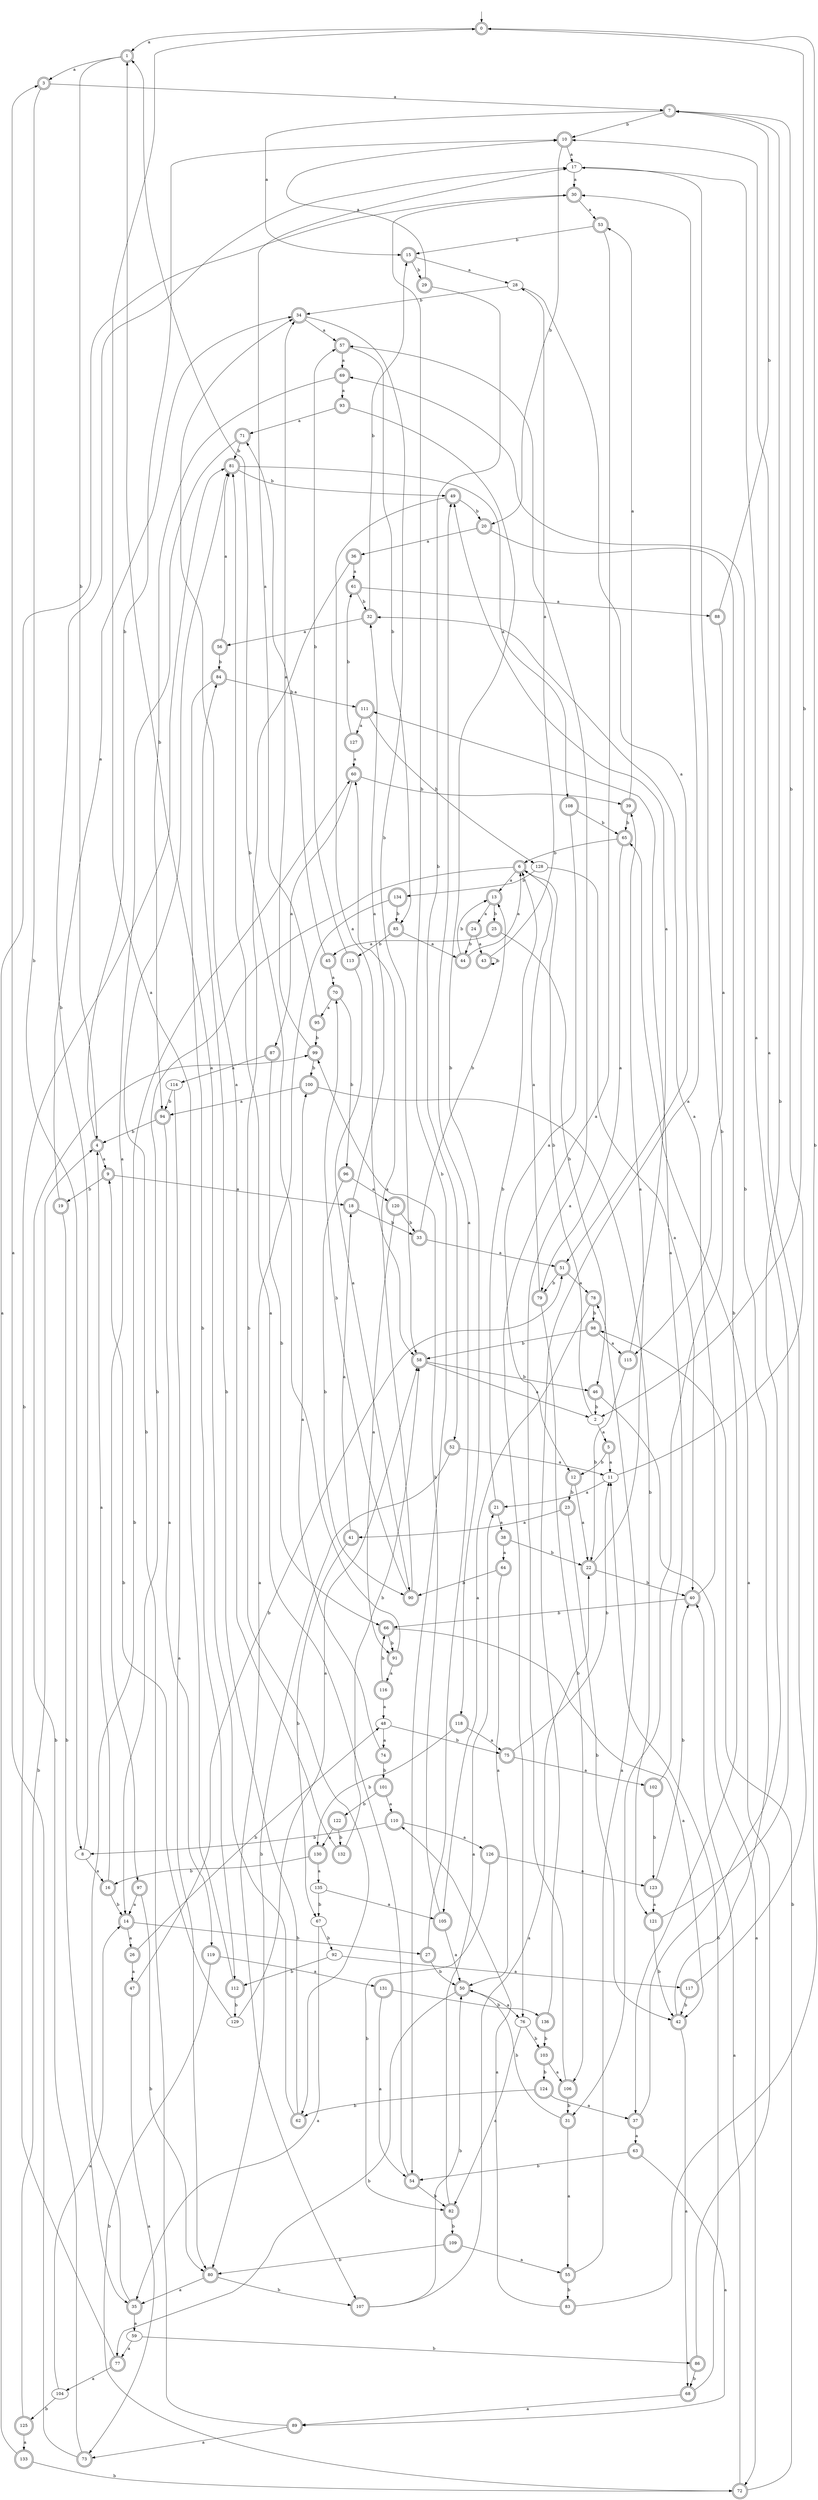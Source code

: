 digraph RandomDFA {
  __start0 [label="", shape=none];
  __start0 -> 0 [label=""];
  0 [shape=circle] [shape=doublecircle]
  0 -> 1 [label="a"]
  0 -> 2 [label="b"]
  1 [shape=doublecircle]
  1 -> 3 [label="a"]
  1 -> 4 [label="b"]
  2
  2 -> 5 [label="a"]
  2 -> 6 [label="b"]
  3 [shape=doublecircle]
  3 -> 7 [label="a"]
  3 -> 8 [label="b"]
  4 [shape=doublecircle]
  4 -> 9 [label="a"]
  4 -> 10 [label="b"]
  5 [shape=doublecircle]
  5 -> 11 [label="a"]
  5 -> 12 [label="b"]
  6 [shape=doublecircle]
  6 -> 13 [label="a"]
  6 -> 14 [label="b"]
  7 [shape=doublecircle]
  7 -> 15 [label="a"]
  7 -> 10 [label="b"]
  8
  8 -> 16 [label="a"]
  8 -> 17 [label="b"]
  9 [shape=doublecircle]
  9 -> 18 [label="a"]
  9 -> 19 [label="b"]
  10 [shape=doublecircle]
  10 -> 17 [label="a"]
  10 -> 20 [label="b"]
  11
  11 -> 21 [label="a"]
  11 -> 7 [label="b"]
  12 [shape=doublecircle]
  12 -> 22 [label="a"]
  12 -> 23 [label="b"]
  13 [shape=doublecircle]
  13 -> 24 [label="a"]
  13 -> 25 [label="b"]
  14 [shape=doublecircle]
  14 -> 26 [label="a"]
  14 -> 27 [label="b"]
  15 [shape=doublecircle]
  15 -> 28 [label="a"]
  15 -> 29 [label="b"]
  16 [shape=doublecircle]
  16 -> 4 [label="a"]
  16 -> 14 [label="b"]
  17
  17 -> 30 [label="a"]
  17 -> 31 [label="b"]
  18 [shape=doublecircle]
  18 -> 32 [label="a"]
  18 -> 33 [label="b"]
  19 [shape=doublecircle]
  19 -> 34 [label="a"]
  19 -> 35 [label="b"]
  20 [shape=doublecircle]
  20 -> 36 [label="a"]
  20 -> 37 [label="b"]
  21 [shape=doublecircle]
  21 -> 38 [label="a"]
  21 -> 6 [label="b"]
  22 [shape=doublecircle]
  22 -> 39 [label="a"]
  22 -> 40 [label="b"]
  23 [shape=doublecircle]
  23 -> 41 [label="a"]
  23 -> 42 [label="b"]
  24 [shape=doublecircle]
  24 -> 43 [label="a"]
  24 -> 44 [label="b"]
  25 [shape=doublecircle]
  25 -> 45 [label="a"]
  25 -> 46 [label="b"]
  26 [shape=doublecircle]
  26 -> 47 [label="a"]
  26 -> 48 [label="b"]
  27 [shape=doublecircle]
  27 -> 49 [label="a"]
  27 -> 50 [label="b"]
  28
  28 -> 51 [label="a"]
  28 -> 34 [label="b"]
  29 [shape=doublecircle]
  29 -> 10 [label="a"]
  29 -> 52 [label="b"]
  30 [shape=doublecircle]
  30 -> 53 [label="a"]
  30 -> 54 [label="b"]
  31 [shape=doublecircle]
  31 -> 55 [label="a"]
  31 -> 50 [label="b"]
  32 [shape=doublecircle]
  32 -> 56 [label="a"]
  32 -> 15 [label="b"]
  33 [shape=doublecircle]
  33 -> 51 [label="a"]
  33 -> 13 [label="b"]
  34 [shape=doublecircle]
  34 -> 57 [label="a"]
  34 -> 58 [label="b"]
  35 [shape=doublecircle]
  35 -> 59 [label="a"]
  35 -> 60 [label="b"]
  36 [shape=doublecircle]
  36 -> 61 [label="a"]
  36 -> 62 [label="b"]
  37 [shape=doublecircle]
  37 -> 63 [label="a"]
  37 -> 7 [label="b"]
  38 [shape=doublecircle]
  38 -> 64 [label="a"]
  38 -> 22 [label="b"]
  39 [shape=doublecircle]
  39 -> 53 [label="a"]
  39 -> 65 [label="b"]
  40 [shape=doublecircle]
  40 -> 32 [label="a"]
  40 -> 66 [label="b"]
  41 [shape=doublecircle]
  41 -> 18 [label="a"]
  41 -> 67 [label="b"]
  42 [shape=doublecircle]
  42 -> 68 [label="a"]
  42 -> 69 [label="b"]
  43 [shape=doublecircle]
  43 -> 28 [label="a"]
  43 -> 43 [label="b"]
  44 [shape=doublecircle]
  44 -> 6 [label="a"]
  44 -> 13 [label="b"]
  45 [shape=doublecircle]
  45 -> 70 [label="a"]
  45 -> 71 [label="b"]
  46 [shape=doublecircle]
  46 -> 72 [label="a"]
  46 -> 2 [label="b"]
  47 [shape=doublecircle]
  47 -> 73 [label="a"]
  47 -> 51 [label="b"]
  48
  48 -> 74 [label="a"]
  48 -> 75 [label="b"]
  49 [shape=doublecircle]
  49 -> 58 [label="a"]
  49 -> 20 [label="b"]
  50 [shape=doublecircle]
  50 -> 76 [label="a"]
  50 -> 77 [label="b"]
  51 [shape=doublecircle]
  51 -> 78 [label="a"]
  51 -> 79 [label="b"]
  52 [shape=doublecircle]
  52 -> 11 [label="a"]
  52 -> 80 [label="b"]
  53 [shape=doublecircle]
  53 -> 76 [label="a"]
  53 -> 15 [label="b"]
  54 [shape=doublecircle]
  54 -> 81 [label="a"]
  54 -> 82 [label="b"]
  55 [shape=doublecircle]
  55 -> 78 [label="a"]
  55 -> 83 [label="b"]
  56 [shape=doublecircle]
  56 -> 81 [label="a"]
  56 -> 84 [label="b"]
  57 [shape=doublecircle]
  57 -> 69 [label="a"]
  57 -> 85 [label="b"]
  58 [shape=doublecircle]
  58 -> 2 [label="a"]
  58 -> 46 [label="b"]
  59
  59 -> 77 [label="a"]
  59 -> 86 [label="b"]
  60 [shape=doublecircle]
  60 -> 87 [label="a"]
  60 -> 39 [label="b"]
  61 [shape=doublecircle]
  61 -> 88 [label="a"]
  61 -> 32 [label="b"]
  62 [shape=doublecircle]
  62 -> 1 [label="a"]
  62 -> 84 [label="b"]
  63 [shape=doublecircle]
  63 -> 89 [label="a"]
  63 -> 54 [label="b"]
  64 [shape=doublecircle]
  64 -> 50 [label="a"]
  64 -> 90 [label="b"]
  65 [shape=doublecircle]
  65 -> 79 [label="a"]
  65 -> 6 [label="b"]
  66 [shape=doublecircle]
  66 -> 42 [label="a"]
  66 -> 91 [label="b"]
  67
  67 -> 35 [label="a"]
  67 -> 92 [label="b"]
  68 [shape=doublecircle]
  68 -> 89 [label="a"]
  68 -> 11 [label="b"]
  69 [shape=doublecircle]
  69 -> 93 [label="a"]
  69 -> 94 [label="b"]
  70 [shape=doublecircle]
  70 -> 95 [label="a"]
  70 -> 96 [label="b"]
  71 [shape=doublecircle]
  71 -> 97 [label="a"]
  71 -> 81 [label="b"]
  72 [shape=doublecircle]
  72 -> 40 [label="a"]
  72 -> 98 [label="b"]
  73 [shape=doublecircle]
  73 -> 3 [label="a"]
  73 -> 99 [label="b"]
  74 [shape=doublecircle]
  74 -> 100 [label="a"]
  74 -> 101 [label="b"]
  75 [shape=doublecircle]
  75 -> 102 [label="a"]
  75 -> 11 [label="b"]
  76
  76 -> 82 [label="a"]
  76 -> 103 [label="b"]
  77 [shape=doublecircle]
  77 -> 104 [label="a"]
  77 -> 81 [label="b"]
  78 [shape=doublecircle]
  78 -> 105 [label="a"]
  78 -> 98 [label="b"]
  79 [shape=doublecircle]
  79 -> 6 [label="a"]
  79 -> 106 [label="b"]
  80 [shape=doublecircle]
  80 -> 35 [label="a"]
  80 -> 107 [label="b"]
  81 [shape=doublecircle]
  81 -> 108 [label="a"]
  81 -> 49 [label="b"]
  82 [shape=doublecircle]
  82 -> 21 [label="a"]
  82 -> 109 [label="b"]
  83 [shape=doublecircle]
  83 -> 110 [label="a"]
  83 -> 0 [label="b"]
  84 [shape=doublecircle]
  84 -> 111 [label="a"]
  84 -> 112 [label="b"]
  85 [shape=doublecircle]
  85 -> 44 [label="a"]
  85 -> 113 [label="b"]
  86 [shape=doublecircle]
  86 -> 65 [label="a"]
  86 -> 68 [label="b"]
  87 [shape=doublecircle]
  87 -> 114 [label="a"]
  87 -> 66 [label="b"]
  88 [shape=doublecircle]
  88 -> 115 [label="a"]
  88 -> 7 [label="b"]
  89 [shape=doublecircle]
  89 -> 73 [label="a"]
  89 -> 81 [label="b"]
  90 [shape=doublecircle]
  90 -> 60 [label="a"]
  90 -> 70 [label="b"]
  91 [shape=doublecircle]
  91 -> 116 [label="a"]
  91 -> 1 [label="b"]
  92
  92 -> 117 [label="a"]
  92 -> 112 [label="b"]
  93 [shape=doublecircle]
  93 -> 71 [label="a"]
  93 -> 118 [label="b"]
  94 [shape=doublecircle]
  94 -> 119 [label="a"]
  94 -> 4 [label="b"]
  95 [shape=doublecircle]
  95 -> 17 [label="a"]
  95 -> 99 [label="b"]
  96 [shape=doublecircle]
  96 -> 120 [label="a"]
  96 -> 90 [label="b"]
  97 [shape=doublecircle]
  97 -> 14 [label="a"]
  97 -> 80 [label="b"]
  98 [shape=doublecircle]
  98 -> 115 [label="a"]
  98 -> 58 [label="b"]
  99 [shape=doublecircle]
  99 -> 34 [label="a"]
  99 -> 100 [label="b"]
  100 [shape=doublecircle]
  100 -> 94 [label="a"]
  100 -> 121 [label="b"]
  101 [shape=doublecircle]
  101 -> 110 [label="a"]
  101 -> 122 [label="b"]
  102 [shape=doublecircle]
  102 -> 111 [label="a"]
  102 -> 123 [label="b"]
  103 [shape=doublecircle]
  103 -> 106 [label="a"]
  103 -> 124 [label="b"]
  104
  104 -> 14 [label="a"]
  104 -> 125 [label="b"]
  105 [shape=doublecircle]
  105 -> 50 [label="a"]
  105 -> 99 [label="b"]
  106 [shape=doublecircle]
  106 -> 57 [label="a"]
  106 -> 31 [label="b"]
  107 [shape=doublecircle]
  107 -> 22 [label="a"]
  107 -> 50 [label="b"]
  108 [shape=doublecircle]
  108 -> 12 [label="a"]
  108 -> 65 [label="b"]
  109 [shape=doublecircle]
  109 -> 55 [label="a"]
  109 -> 80 [label="b"]
  110 [shape=doublecircle]
  110 -> 126 [label="a"]
  110 -> 8 [label="b"]
  111 [shape=doublecircle]
  111 -> 127 [label="a"]
  111 -> 128 [label="b"]
  112 [shape=doublecircle]
  112 -> 0 [label="a"]
  112 -> 129 [label="b"]
  113 [shape=doublecircle]
  113 -> 90 [label="a"]
  113 -> 57 [label="b"]
  114
  114 -> 80 [label="a"]
  114 -> 94 [label="b"]
  115 [shape=doublecircle]
  115 -> 49 [label="a"]
  115 -> 22 [label="b"]
  116 [shape=doublecircle]
  116 -> 48 [label="a"]
  116 -> 66 [label="b"]
  117 [shape=doublecircle]
  117 -> 10 [label="a"]
  117 -> 42 [label="b"]
  118 [shape=doublecircle]
  118 -> 75 [label="a"]
  118 -> 130 [label="b"]
  119 [shape=doublecircle]
  119 -> 131 [label="a"]
  119 -> 72 [label="b"]
  120 [shape=doublecircle]
  120 -> 91 [label="a"]
  120 -> 33 [label="b"]
  121 [shape=doublecircle]
  121 -> 17 [label="a"]
  121 -> 42 [label="b"]
  122 [shape=doublecircle]
  122 -> 130 [label="a"]
  122 -> 132 [label="b"]
  123 [shape=doublecircle]
  123 -> 121 [label="a"]
  123 -> 40 [label="b"]
  124 [shape=doublecircle]
  124 -> 37 [label="a"]
  124 -> 62 [label="b"]
  125 [shape=doublecircle]
  125 -> 133 [label="a"]
  125 -> 4 [label="b"]
  126 [shape=doublecircle]
  126 -> 123 [label="a"]
  126 -> 82 [label="b"]
  127 [shape=doublecircle]
  127 -> 60 [label="a"]
  127 -> 61 [label="b"]
  128
  128 -> 40 [label="a"]
  128 -> 134 [label="b"]
  129
  129 -> 58 [label="a"]
  129 -> 9 [label="b"]
  130 [shape=doublecircle]
  130 -> 135 [label="a"]
  130 -> 16 [label="b"]
  131 [shape=doublecircle]
  131 -> 54 [label="a"]
  131 -> 136 [label="b"]
  132 [shape=doublecircle]
  132 -> 34 [label="a"]
  132 -> 58 [label="b"]
  133 [shape=doublecircle]
  133 -> 30 [label="a"]
  133 -> 72 [label="b"]
  134 [shape=doublecircle]
  134 -> 107 [label="a"]
  134 -> 85 [label="b"]
  135
  135 -> 105 [label="a"]
  135 -> 67 [label="b"]
  136 [shape=doublecircle]
  136 -> 30 [label="a"]
  136 -> 103 [label="b"]
}
